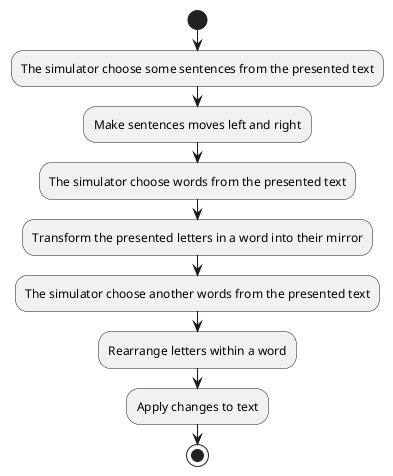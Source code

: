 @startuml Visual
start

:The simulator choose some sentences from the presented text;
:Make sentences moves left and right;
:The simulator choose words from the presented text; 
:Transform the presented letters in a word into their mirror;
:The simulator choose another words from the presented text;
:Rearrange letters within a word;
:Apply changes to text;
stop
@enduml
